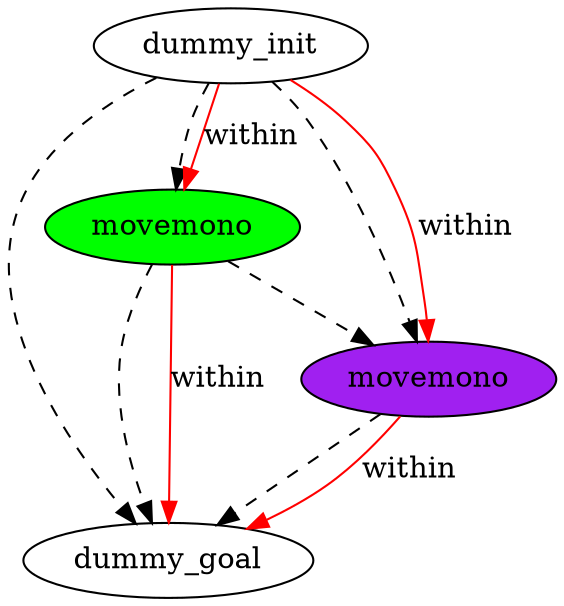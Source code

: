digraph {
	"ccf94dbf-3709-9142-3824-b5483102ee54" [label=dummy_init fillcolor=white style=filled]
	"5d68db78-6b7f-701c-54ce-0cc7a4146063" [label=dummy_goal fillcolor=white style=filled]
	"51b92b96-2186-fe8f-a567-fbe0a905599a" [label=movemono fillcolor=green style=filled]
	"9826339d-2464-f35e-a070-3208aaec0594" [label=movemono fillcolor=purple style=filled]
	"ccf94dbf-3709-9142-3824-b5483102ee54" -> "5d68db78-6b7f-701c-54ce-0cc7a4146063" [color=black style=dashed]
	"51b92b96-2186-fe8f-a567-fbe0a905599a" -> "9826339d-2464-f35e-a070-3208aaec0594" [color=black style=dashed]
	"ccf94dbf-3709-9142-3824-b5483102ee54" -> "9826339d-2464-f35e-a070-3208aaec0594" [color=black style=dashed]
	"51b92b96-2186-fe8f-a567-fbe0a905599a" -> "5d68db78-6b7f-701c-54ce-0cc7a4146063" [color=black style=dashed]
	"ccf94dbf-3709-9142-3824-b5483102ee54" -> "51b92b96-2186-fe8f-a567-fbe0a905599a" [color=black style=dashed]
	"9826339d-2464-f35e-a070-3208aaec0594" -> "5d68db78-6b7f-701c-54ce-0cc7a4146063" [color=black style=dashed]
	"51b92b96-2186-fe8f-a567-fbe0a905599a" -> "5d68db78-6b7f-701c-54ce-0cc7a4146063" [label=within color=red]
	"ccf94dbf-3709-9142-3824-b5483102ee54" -> "9826339d-2464-f35e-a070-3208aaec0594" [label=within color=red]
	"ccf94dbf-3709-9142-3824-b5483102ee54" -> "51b92b96-2186-fe8f-a567-fbe0a905599a" [label=within color=red]
	"9826339d-2464-f35e-a070-3208aaec0594" -> "5d68db78-6b7f-701c-54ce-0cc7a4146063" [label=within color=red]
}
